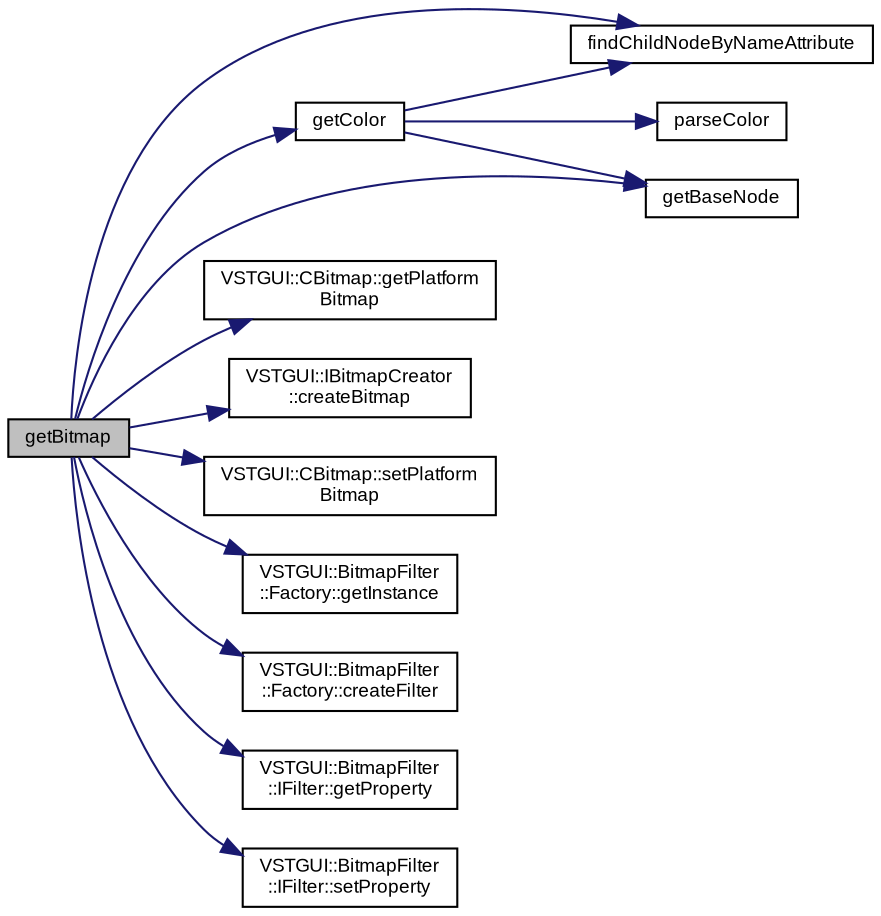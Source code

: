 digraph "getBitmap"
{
  bgcolor="transparent";
  edge [fontname="Arial",fontsize="9",labelfontname="Arial",labelfontsize="9"];
  node [fontname="Arial",fontsize="9",shape=record];
  rankdir="LR";
  Node1 [label="getBitmap",height=0.2,width=0.4,color="black", fillcolor="grey75", style="filled" fontcolor="black"];
  Node1 -> Node2 [color="midnightblue",fontsize="9",style="solid",fontname="Arial"];
  Node2 [label="findChildNodeByNameAttribute",height=0.2,width=0.4,color="black",URL="$class_v_s_t_g_u_i_1_1_u_i_description.html#a08d7accaf1c7c8e7e45d353e4c3f4bd6"];
  Node1 -> Node3 [color="midnightblue",fontsize="9",style="solid",fontname="Arial"];
  Node3 [label="getBaseNode",height=0.2,width=0.4,color="black",URL="$class_v_s_t_g_u_i_1_1_u_i_description.html#a2b0f673945c12c2dbf13ecdb4d768bf1"];
  Node1 -> Node4 [color="midnightblue",fontsize="9",style="solid",fontname="Arial"];
  Node4 [label="VSTGUI::CBitmap::getPlatform\lBitmap",height=0.2,width=0.4,color="black",URL="$class_v_s_t_g_u_i_1_1_c_bitmap.html#af0cc9723938d902399c1780c9a09a5f1"];
  Node1 -> Node5 [color="midnightblue",fontsize="9",style="solid",fontname="Arial"];
  Node5 [label="VSTGUI::IBitmapCreator\l::createBitmap",height=0.2,width=0.4,color="black",URL="$class_v_s_t_g_u_i_1_1_i_bitmap_creator.html#a4eb954a48f7dcb37060ac97869a509cc"];
  Node1 -> Node6 [color="midnightblue",fontsize="9",style="solid",fontname="Arial"];
  Node6 [label="VSTGUI::CBitmap::setPlatform\lBitmap",height=0.2,width=0.4,color="black",URL="$class_v_s_t_g_u_i_1_1_c_bitmap.html#ad949ad017775b2c47b70ae61aa25f7c1"];
  Node1 -> Node7 [color="midnightblue",fontsize="9",style="solid",fontname="Arial"];
  Node7 [label="VSTGUI::BitmapFilter\l::Factory::getInstance",height=0.2,width=0.4,color="black",URL="$class_v_s_t_g_u_i_1_1_bitmap_filter_1_1_factory.html#a492f74c5c0728e1a8ded68ff9e68a7e3"];
  Node1 -> Node8 [color="midnightblue",fontsize="9",style="solid",fontname="Arial"];
  Node8 [label="VSTGUI::BitmapFilter\l::Factory::createFilter",height=0.2,width=0.4,color="black",URL="$class_v_s_t_g_u_i_1_1_bitmap_filter_1_1_factory.html#aeb4da3f5c29e536a063d16947b743783"];
  Node1 -> Node9 [color="midnightblue",fontsize="9",style="solid",fontname="Arial"];
  Node9 [label="VSTGUI::BitmapFilter\l::IFilter::getProperty",height=0.2,width=0.4,color="black",URL="$class_v_s_t_g_u_i_1_1_bitmap_filter_1_1_i_filter.html#a4deb7855e10c9dff4c9e70913a2621b5"];
  Node1 -> Node10 [color="midnightblue",fontsize="9",style="solid",fontname="Arial"];
  Node10 [label="VSTGUI::BitmapFilter\l::IFilter::setProperty",height=0.2,width=0.4,color="black",URL="$class_v_s_t_g_u_i_1_1_bitmap_filter_1_1_i_filter.html#a19bed293fcb5410ec188c0275c0a3781"];
  Node1 -> Node11 [color="midnightblue",fontsize="9",style="solid",fontname="Arial"];
  Node11 [label="getColor",height=0.2,width=0.4,color="black",URL="$class_v_s_t_g_u_i_1_1_u_i_description.html#a65191b767e6715d4535b6f2c004e0b54"];
  Node11 -> Node2 [color="midnightblue",fontsize="9",style="solid",fontname="Arial"];
  Node11 -> Node3 [color="midnightblue",fontsize="9",style="solid",fontname="Arial"];
  Node11 -> Node12 [color="midnightblue",fontsize="9",style="solid",fontname="Arial"];
  Node12 [label="parseColor",height=0.2,width=0.4,color="black",URL="$class_v_s_t_g_u_i_1_1_u_i_description.html#a91263d0e7d3c7a9feacd3a6ad056bd0d"];
}
